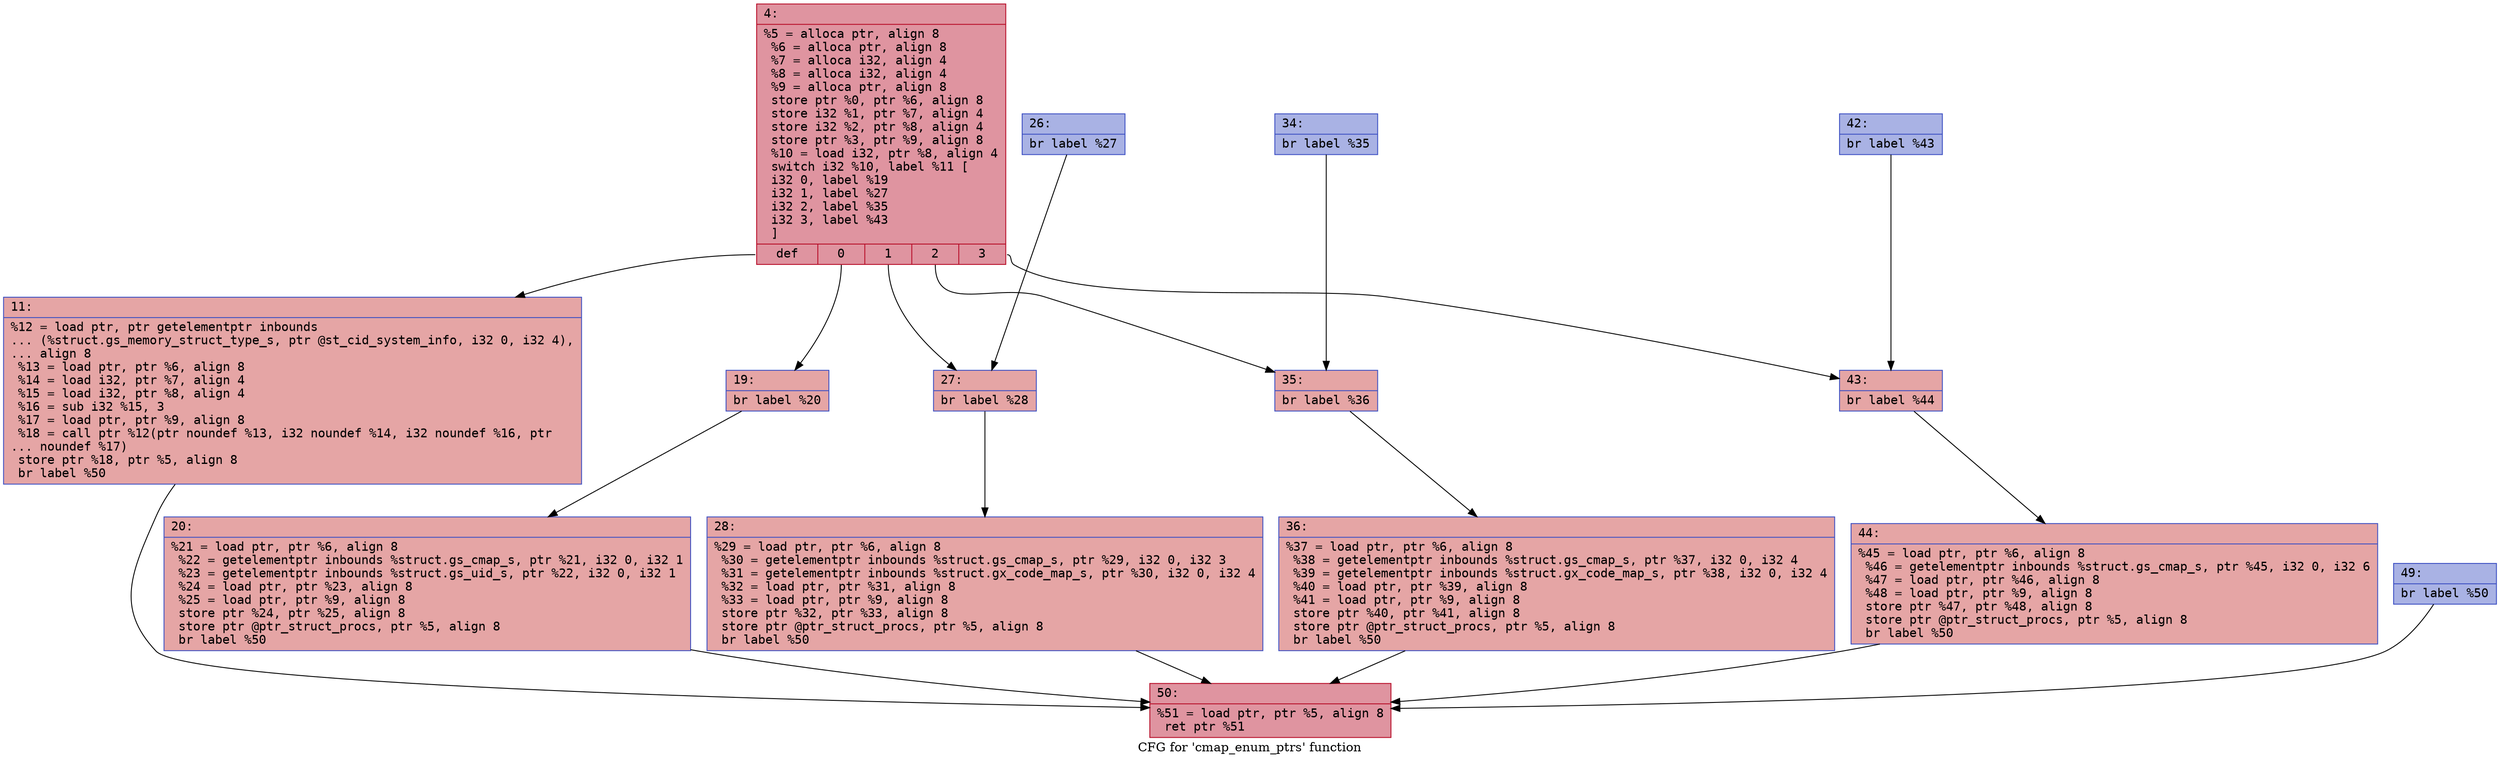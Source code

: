 digraph "CFG for 'cmap_enum_ptrs' function" {
	label="CFG for 'cmap_enum_ptrs' function";

	Node0x6000017f9f40 [shape=record,color="#b70d28ff", style=filled, fillcolor="#b70d2870" fontname="Courier",label="{4:\l|  %5 = alloca ptr, align 8\l  %6 = alloca ptr, align 8\l  %7 = alloca i32, align 4\l  %8 = alloca i32, align 4\l  %9 = alloca ptr, align 8\l  store ptr %0, ptr %6, align 8\l  store i32 %1, ptr %7, align 4\l  store i32 %2, ptr %8, align 4\l  store ptr %3, ptr %9, align 8\l  %10 = load i32, ptr %8, align 4\l  switch i32 %10, label %11 [\l    i32 0, label %19\l    i32 1, label %27\l    i32 2, label %35\l    i32 3, label %43\l  ]\l|{<s0>def|<s1>0|<s2>1|<s3>2|<s4>3}}"];
	Node0x6000017f9f40:s0 -> Node0x6000017f9f90[tooltip="4 -> 11\nProbability 20.00%" ];
	Node0x6000017f9f40:s1 -> Node0x6000017f9fe0[tooltip="4 -> 19\nProbability 20.00%" ];
	Node0x6000017f9f40:s2 -> Node0x6000017fa0d0[tooltip="4 -> 27\nProbability 20.00%" ];
	Node0x6000017f9f40:s3 -> Node0x6000017fa1c0[tooltip="4 -> 35\nProbability 20.00%" ];
	Node0x6000017f9f40:s4 -> Node0x6000017fa2b0[tooltip="4 -> 43\nProbability 20.00%" ];
	Node0x6000017f9f90 [shape=record,color="#3d50c3ff", style=filled, fillcolor="#c5333470" fontname="Courier",label="{11:\l|  %12 = load ptr, ptr getelementptr inbounds\l... (%struct.gs_memory_struct_type_s, ptr @st_cid_system_info, i32 0, i32 4),\l... align 8\l  %13 = load ptr, ptr %6, align 8\l  %14 = load i32, ptr %7, align 4\l  %15 = load i32, ptr %8, align 4\l  %16 = sub i32 %15, 3\l  %17 = load ptr, ptr %9, align 8\l  %18 = call ptr %12(ptr noundef %13, i32 noundef %14, i32 noundef %16, ptr\l... noundef %17)\l  store ptr %18, ptr %5, align 8\l  br label %50\l}"];
	Node0x6000017f9f90 -> Node0x6000017fa3a0[tooltip="11 -> 50\nProbability 100.00%" ];
	Node0x6000017f9fe0 [shape=record,color="#3d50c3ff", style=filled, fillcolor="#c5333470" fontname="Courier",label="{19:\l|  br label %20\l}"];
	Node0x6000017f9fe0 -> Node0x6000017fa030[tooltip="19 -> 20\nProbability 100.00%" ];
	Node0x6000017fa030 [shape=record,color="#3d50c3ff", style=filled, fillcolor="#c5333470" fontname="Courier",label="{20:\l|  %21 = load ptr, ptr %6, align 8\l  %22 = getelementptr inbounds %struct.gs_cmap_s, ptr %21, i32 0, i32 1\l  %23 = getelementptr inbounds %struct.gs_uid_s, ptr %22, i32 0, i32 1\l  %24 = load ptr, ptr %23, align 8\l  %25 = load ptr, ptr %9, align 8\l  store ptr %24, ptr %25, align 8\l  store ptr @ptr_struct_procs, ptr %5, align 8\l  br label %50\l}"];
	Node0x6000017fa030 -> Node0x6000017fa3a0[tooltip="20 -> 50\nProbability 100.00%" ];
	Node0x6000017fa080 [shape=record,color="#3d50c3ff", style=filled, fillcolor="#3d50c370" fontname="Courier",label="{26:\l|  br label %27\l}"];
	Node0x6000017fa080 -> Node0x6000017fa0d0[tooltip="26 -> 27\nProbability 100.00%" ];
	Node0x6000017fa0d0 [shape=record,color="#3d50c3ff", style=filled, fillcolor="#c5333470" fontname="Courier",label="{27:\l|  br label %28\l}"];
	Node0x6000017fa0d0 -> Node0x6000017fa120[tooltip="27 -> 28\nProbability 100.00%" ];
	Node0x6000017fa120 [shape=record,color="#3d50c3ff", style=filled, fillcolor="#c5333470" fontname="Courier",label="{28:\l|  %29 = load ptr, ptr %6, align 8\l  %30 = getelementptr inbounds %struct.gs_cmap_s, ptr %29, i32 0, i32 3\l  %31 = getelementptr inbounds %struct.gx_code_map_s, ptr %30, i32 0, i32 4\l  %32 = load ptr, ptr %31, align 8\l  %33 = load ptr, ptr %9, align 8\l  store ptr %32, ptr %33, align 8\l  store ptr @ptr_struct_procs, ptr %5, align 8\l  br label %50\l}"];
	Node0x6000017fa120 -> Node0x6000017fa3a0[tooltip="28 -> 50\nProbability 100.00%" ];
	Node0x6000017fa170 [shape=record,color="#3d50c3ff", style=filled, fillcolor="#3d50c370" fontname="Courier",label="{34:\l|  br label %35\l}"];
	Node0x6000017fa170 -> Node0x6000017fa1c0[tooltip="34 -> 35\nProbability 100.00%" ];
	Node0x6000017fa1c0 [shape=record,color="#3d50c3ff", style=filled, fillcolor="#c5333470" fontname="Courier",label="{35:\l|  br label %36\l}"];
	Node0x6000017fa1c0 -> Node0x6000017fa210[tooltip="35 -> 36\nProbability 100.00%" ];
	Node0x6000017fa210 [shape=record,color="#3d50c3ff", style=filled, fillcolor="#c5333470" fontname="Courier",label="{36:\l|  %37 = load ptr, ptr %6, align 8\l  %38 = getelementptr inbounds %struct.gs_cmap_s, ptr %37, i32 0, i32 4\l  %39 = getelementptr inbounds %struct.gx_code_map_s, ptr %38, i32 0, i32 4\l  %40 = load ptr, ptr %39, align 8\l  %41 = load ptr, ptr %9, align 8\l  store ptr %40, ptr %41, align 8\l  store ptr @ptr_struct_procs, ptr %5, align 8\l  br label %50\l}"];
	Node0x6000017fa210 -> Node0x6000017fa3a0[tooltip="36 -> 50\nProbability 100.00%" ];
	Node0x6000017fa260 [shape=record,color="#3d50c3ff", style=filled, fillcolor="#3d50c370" fontname="Courier",label="{42:\l|  br label %43\l}"];
	Node0x6000017fa260 -> Node0x6000017fa2b0[tooltip="42 -> 43\nProbability 100.00%" ];
	Node0x6000017fa2b0 [shape=record,color="#3d50c3ff", style=filled, fillcolor="#c5333470" fontname="Courier",label="{43:\l|  br label %44\l}"];
	Node0x6000017fa2b0 -> Node0x6000017fa300[tooltip="43 -> 44\nProbability 100.00%" ];
	Node0x6000017fa300 [shape=record,color="#3d50c3ff", style=filled, fillcolor="#c5333470" fontname="Courier",label="{44:\l|  %45 = load ptr, ptr %6, align 8\l  %46 = getelementptr inbounds %struct.gs_cmap_s, ptr %45, i32 0, i32 6\l  %47 = load ptr, ptr %46, align 8\l  %48 = load ptr, ptr %9, align 8\l  store ptr %47, ptr %48, align 8\l  store ptr @ptr_struct_procs, ptr %5, align 8\l  br label %50\l}"];
	Node0x6000017fa300 -> Node0x6000017fa3a0[tooltip="44 -> 50\nProbability 100.00%" ];
	Node0x6000017fa350 [shape=record,color="#3d50c3ff", style=filled, fillcolor="#3d50c370" fontname="Courier",label="{49:\l|  br label %50\l}"];
	Node0x6000017fa350 -> Node0x6000017fa3a0[tooltip="49 -> 50\nProbability 100.00%" ];
	Node0x6000017fa3a0 [shape=record,color="#b70d28ff", style=filled, fillcolor="#b70d2870" fontname="Courier",label="{50:\l|  %51 = load ptr, ptr %5, align 8\l  ret ptr %51\l}"];
}
